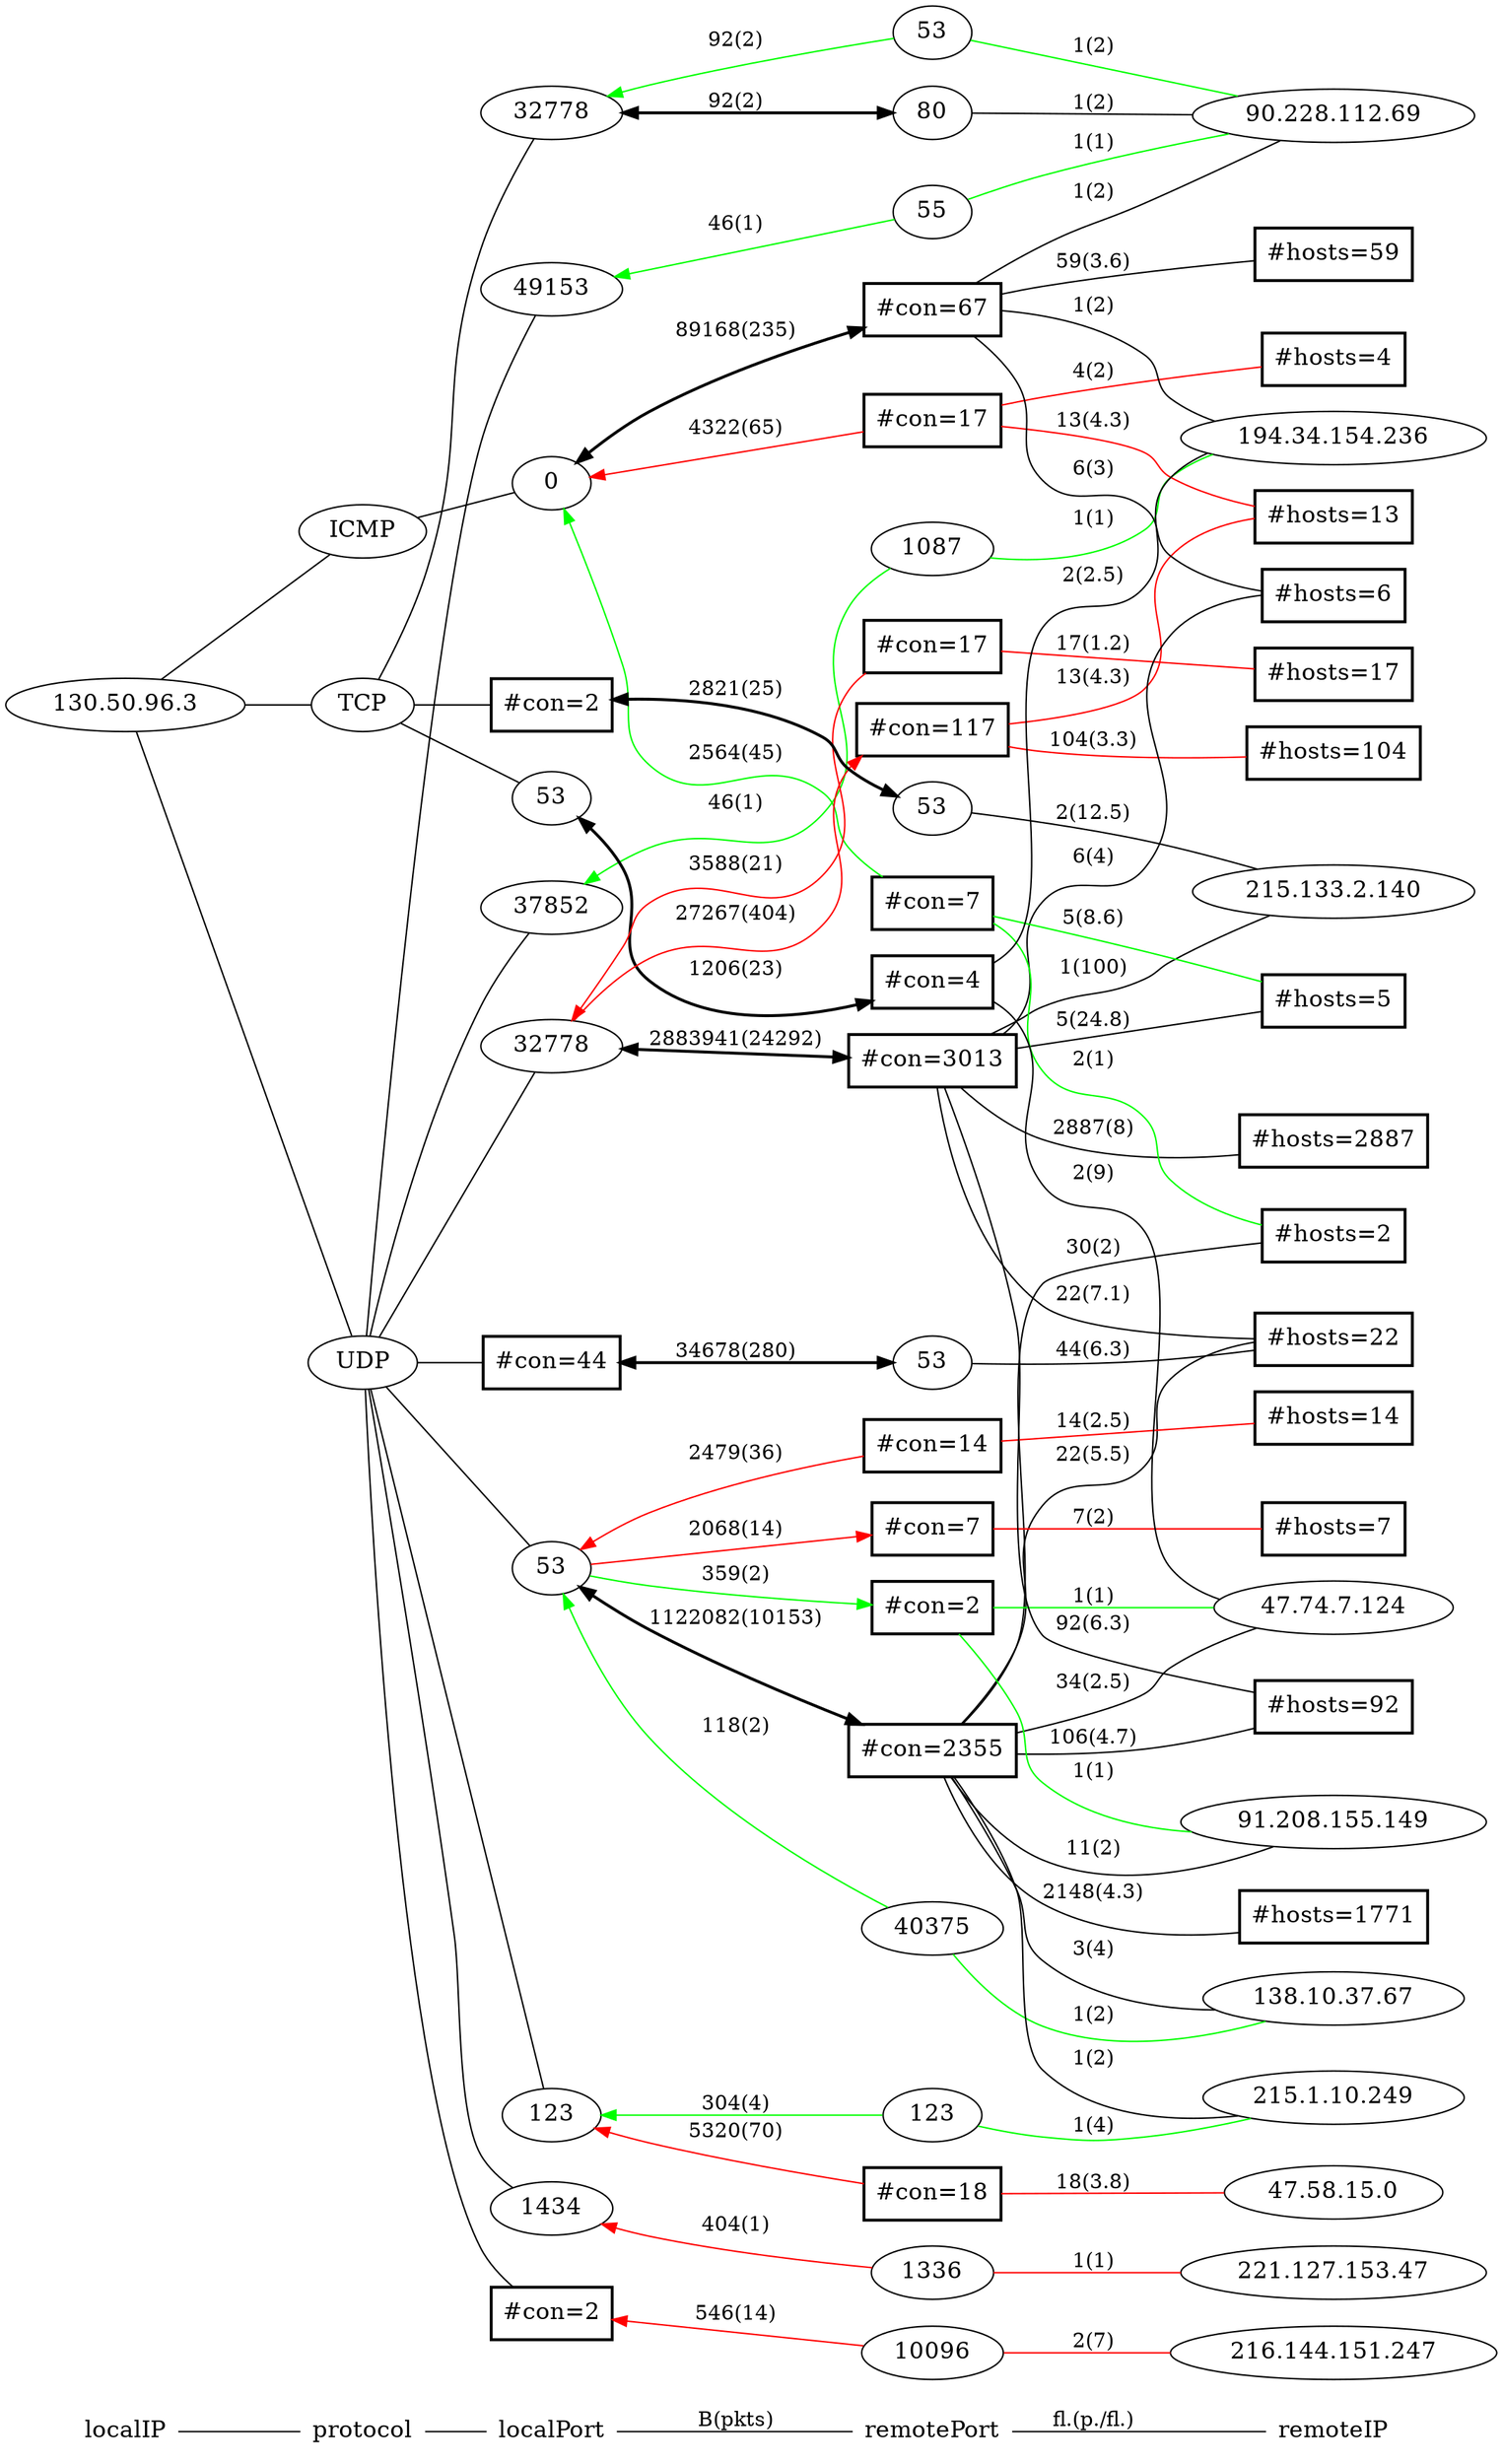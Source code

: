 graph G { /* Created by hpg2dot3() */
rankdir=LR;
node[shape=plaintext,fontsize=16];
"localIP"--"protocol"--"localPort""localPort"--"remotePort"[label="B(pkts)"]"remotePort"--"remoteIP"[label="fl.(p./fl.)"]
node[shape=ellipse];
subgraph 0{rank=same;"localIP";k1_2184339459;}
k1_2184339459[label="130.50.96.3"];
k1_2184339459--k2_17;
k1_2184339459--k2_1;
k1_2184339459--k2_6;
subgraph 1 {rank=same;"protocol";k2_6;k2_1;k2_17;}
k2_6[label="TCP"];
k2_1[label="ICMP"];
k2_17[label="UDP"];
k2_17--k3_53;
k2_17--k3_49153;
k2_17--k3_37852;
k2_17--k3_123;
k2_1--k3_536870912;
k2_6--k3_268435509;
k2_17--k3_32778;
k2_6--k3_268468234;
k2_17--k3_1434;
k2_17--k3_1179692;
k2_6--k3_271974402;
k2_17--k3_15728642;
subgraph 2 {rank=same;"localPort";k3_1179692;k3_123;k3_49153;k3_15728642;k3_32778;k3_1434;k3_536870912;k3_268435509;k3_268468234;k3_37852;k3_53;k3_271974402;}
k3_1179692[label="#con=44", shape=box, style=bold];
k3_123[label="123"];
k3_49153[label="49153"];
k3_15728642[label="#con=2", shape=box, style=bold];
k3_32778[label="32778"];
k3_1434[label="1434"];
k3_536870912[label="0"];
k3_268435509[label="53"];
k3_268468234[label="32778"];
k3_37852[label="37852"];
k3_53[label="53"];
k3_271974402[label="#con=2", shape=box, style=bold];
k3_53--k4_2147589559[dir=back, color=green][label="118(2)"];
k3_123--k4_2147680379[dir=back, color=green][label="304(4)"];
k3_268468234--k4_268435536[style=bold,dir=both][label="92(2)"];
k3_1434--k4_1074005304[dir=back, color=red][label="404(1)"];
k3_268468234--k4_2415919157[dir=back, color=green][label="92(2)"];
k3_49153--k4_2147483703[dir=back, color=green][label="46(1)"];
k3_37852--k4_2147615807[dir=back, color=green][label="46(1)"];
k3_15728642--k4_1074079600[dir=back, color=red][label="546(14)"];
k3_271974402--k4_268828725[style=bold,dir=both][label="2821(25)"];
k3_1179692--k4_458805[style=bold,dir=both][label="34678(280)"];
k3_536870912--k4_1118699537[dir=back, color=red][label="4322(65)"];
k3_53--k4_67569971[style=bold,dir=both][label="1122082(10153)"];
k3_123--k4_1122172946[dir=back, color=red][label="5320(70)"];
k3_32778--k4_1101791349[dir=forward, color=red][label="27267(404)"];
k3_53--k4_1116340238[dir=back, color=red][label="2479(36)"];
k3_53--k4_1094123527[dir=forward, color=red][label="2068(14)"];
k3_53--k4_2314469378[dir=forward, color=green][label="359(2)"];
k3_32778--k4_1119420433[dir=back, color=red][label="3588(21)"];
k3_536870912--k4_67698755[style=bold,dir=both][label="89168(235)"];
k3_32778--k4_67308485[style=bold,dir=both][label="2883941(24292)"];
k3_536870912--k4_2324234247[dir=back, color=green][label="2564(45)"];
k3_268435509--k4_69533700[style=bold,dir=both][label="1206(23)"];
subgraph 3 {rank=same;"remotePort";k4_1122172946;k4_2314469378;k4_1116340238;k4_1074079600;k4_2147615807;k4_2147680379;k4_1094123527;k4_458805;k4_2147589559;k4_67698755;k4_1074005304;k4_67308485;k4_268435536;k4_2415919157;k4_2324234247;k4_69533700;k4_1119420433;k4_2147483703;k4_1118699537;k4_1101791349;k4_67569971;k4_268828725;}
k4_1122172946[label="#con=18", shape=box, style=bold];
k4_2314469378[label="#con=2", shape=box, style=bold];
k4_1116340238[label="#con=14", shape=box, style=bold];
k4_1074079600[label="10096"];
k4_2147615807[label="1087"];
k4_2147680379[label="123"];
k4_1094123527[label="#con=7", shape=box, style=bold];
k4_458805[label="53"];
k4_2147589559[label="40375"];
k4_67698755[label="#con=67", shape=box, style=bold];
k4_1074005304[label="1336"];
k4_67308485[label="#con=3013", shape=box, style=bold];
k4_268435536[label="80"];
k4_2415919157[label="53"];
k4_2324234247[label="#con=7", shape=box, style=bold];
k4_69533700[label="#con=4", shape=box, style=bold];
k4_1119420433[label="#con=17", shape=box, style=bold];
k4_2147483703[label="55"];
k4_1118699537[label="#con=17", shape=box, style=bold];
k4_1101791349[label="#con=117", shape=box, style=bold];
k4_67569971[label="#con=2355", shape=box, style=bold];
k4_268828725[label="53"];
k4_2147680379--k5_3607169785[color=green][label="1(4)"];
k4_2147483703--k5_1524920389[color=green][label="1(1)"];
k4_1074079600--k5_3633354743[color=red][label="2(7)"];
k4_268828725--k5_3615818380[label="2(12.5)"];
k4_1122172946--k5_792334080[color=red][label="18(3.8)"];
k4_1074005304--k5_3716127023[color=red][label="1(1)"];
k4_268435536--k5_1524920389[label="1(2)"];
k4_2147615807--k5_3257047788[color=green][label="1(1)"];
k4_2415919157--k5_1524920389[color=green][label="1(2)"];
k4_2147589559--k5_2315920707[color=green][label="1(2)"];
k4_2314469378--k5_1540397973[color=green][label="1(1)"];
k4_67569971--k5_2315920707[label="3(4)"];
k4_67698755--k5_3257047788[label="1(2)"];
k4_67569971--k5_3607169785[label="1(2)"];
k4_67308485--k5_3615818380[label="1(100)"];
k4_2314469378--k5_793380732[color=green][label="1(1)"];
k4_67569971--k5_793380732[label="34(2.5)"];
k4_69533700--k5_793380732[label="2(9)"];
k4_69533700--k5_3257047788[label="2(2.5)"];
k4_67698755--k5_1524920389[label="1(2)"];
k4_67569971--k5_1540397973[label="11(2)"];
k4_458805--k5_4294901782[label="44(6.3)"];
k4_67569971--k5_4294574082[label="30(2)"];
k4_1094123527--k5_3604487[color=red][label="7(2)"];
k4_1119420433--k5_45678609[color=red][label="17(1.2)"];
k4_67308485--k5_4294836316[label="92(6.3)"];
k4_1116340238--k5_9043982[color=red][label="14(2.5)"];
k4_67569971--k5_4294901782[label="22(5.5)"];
k4_67308485--k5_4294705157[label="5(24.8)"];
k4_1101791349--k5_4294770701[color=red][label="13(4.3)"];
k4_67569971--k5_460523[label="2148(4.3)"];
k4_67308485--k5_4294901782[label="22(7.1)"];
k4_67698755--k5_4294639622[label="6(3)"];
k4_67698755--k5_589883[label="59(3.6)"];
k4_67569971--k5_4294836316[label="106(4.7)"];
k4_67308485--k5_199495[label="2887(8)"];
k4_1101791349--k5_11272296[color=red][label="104(3.3)"];
k4_1118699537--k5_11403268[color=red][label="4(2)"];
k4_1118699537--k5_4294770701[color=red][label="13(4.3)"];
k4_67308485--k5_4294639622[label="6(4)"];
k4_2324234247--k5_4294574082[color=green][label="2(1)"];
k4_2324234247--k5_4294705157[color=green][label="5(8.6)"];
subgraph 4 {rank=same;"remoteIP";k5_199495;k5_1524920389;k5_4294574082;k5_3607169785;k5_4294770701;k5_4294705157;k5_11403268;k5_9043982;k5_460523;k5_793380732;k5_4294901782;k5_3257047788;k5_45678609;k5_3633354743;k5_3615818380;k5_2315920707;k5_1524920389;k5_4294901782;k5_3604487;k5_589883;k5_3257047788;k5_3607169785;k5_11272296;k5_2315920707;k5_3716127023;k5_1540397973;k5_792334080;k5_4294836316;k5_4294639622;k5_3615818380;}
k5_199495[label="#hosts=2887", shape=box, style=bold];
k5_1524920389[label="90.228.112.69"];
k5_4294574082[label="#hosts=2", shape=box, style=bold];
k5_3607169785[label="215.1.10.249"];
k5_4294770701[label="#hosts=13", shape=box, style=bold];
k5_4294705157[label="#hosts=5", shape=box, style=bold];
k5_11403268[label="#hosts=4", shape=box, style=bold];
k5_9043982[label="#hosts=14", shape=box, style=bold];
k5_460523[label="#hosts=1771", shape=box, style=bold];
k5_793380732[label="47.74.7.124"];
k5_4294901782[label="#hosts=22", shape=box, style=bold];
k5_3257047788[label="194.34.154.236"];
k5_45678609[label="#hosts=17", shape=box, style=bold];
k5_3633354743[label="216.144.151.247"];
k5_3615818380[label="215.133.2.140"];
k5_2315920707[label="138.10.37.67"];
k5_1524920389[label="90.228.112.69"];
k5_4294901782[label="#hosts=22", shape=box, style=bold];
k5_3604487[label="#hosts=7", shape=box, style=bold];
k5_589883[label="#hosts=59", shape=box, style=bold];
k5_3257047788[label="194.34.154.236"];
k5_3607169785[label="215.1.10.249"];
k5_11272296[label="#hosts=104", shape=box, style=bold];
k5_2315920707[label="138.10.37.67"];
k5_3716127023[label="221.127.153.47"];
k5_1540397973[label="91.208.155.149"];
k5_792334080[label="47.58.15.0"];
k5_4294836316[label="#hosts=92", shape=box, style=bold];
k5_4294639622[label="#hosts=6", shape=box, style=bold];
k5_3615818380[label="215.133.2.140"];
}
